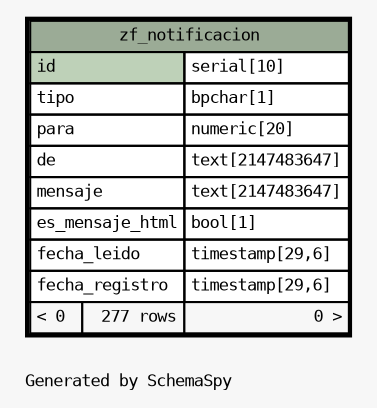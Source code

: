 // dot 2.38.0 on Linux 3.16.0-4-amd64
// SchemaSpy rev 590
digraph "oneDegreeRelationshipsDiagram" {
  graph [
    rankdir="RL"
    bgcolor="#f7f7f7"
    label="\nGenerated by SchemaSpy"
    labeljust="l"
    nodesep="0.18"
    ranksep="0.46"
    fontname="monospace"
    fontsize="8"
  ];
  node [
    fontname="monospace"
    fontsize="8"
    shape="plaintext"
  ];
  edge [
    arrowsize="0.8"
  ];
  "zf_notificacion" [
    label=<
    <TABLE BORDER="2" CELLBORDER="1" CELLSPACING="0" BGCOLOR="#ffffff">
      <TR><TD COLSPAN="3" BGCOLOR="#9bab96" ALIGN="CENTER">zf_notificacion</TD></TR>
      <TR><TD PORT="id" COLSPAN="2" BGCOLOR="#bed1b8" ALIGN="LEFT">id</TD><TD PORT="id.type" ALIGN="LEFT">serial[10]</TD></TR>
      <TR><TD PORT="tipo" COLSPAN="2" ALIGN="LEFT">tipo</TD><TD PORT="tipo.type" ALIGN="LEFT">bpchar[1]</TD></TR>
      <TR><TD PORT="para" COLSPAN="2" ALIGN="LEFT">para</TD><TD PORT="para.type" ALIGN="LEFT">numeric[20]</TD></TR>
      <TR><TD PORT="de" COLSPAN="2" ALIGN="LEFT">de</TD><TD PORT="de.type" ALIGN="LEFT">text[2147483647]</TD></TR>
      <TR><TD PORT="mensaje" COLSPAN="2" ALIGN="LEFT">mensaje</TD><TD PORT="mensaje.type" ALIGN="LEFT">text[2147483647]</TD></TR>
      <TR><TD PORT="es_mensaje_html" COLSPAN="2" ALIGN="LEFT">es_mensaje_html</TD><TD PORT="es_mensaje_html.type" ALIGN="LEFT">bool[1]</TD></TR>
      <TR><TD PORT="fecha_leido" COLSPAN="2" ALIGN="LEFT">fecha_leido</TD><TD PORT="fecha_leido.type" ALIGN="LEFT">timestamp[29,6]</TD></TR>
      <TR><TD PORT="fecha_registro" COLSPAN="2" ALIGN="LEFT">fecha_registro</TD><TD PORT="fecha_registro.type" ALIGN="LEFT">timestamp[29,6]</TD></TR>
      <TR><TD ALIGN="LEFT" BGCOLOR="#f7f7f7">&lt; 0</TD><TD ALIGN="RIGHT" BGCOLOR="#f7f7f7">277 rows</TD><TD ALIGN="RIGHT" BGCOLOR="#f7f7f7">0 &gt;</TD></TR>
    </TABLE>>
    URL="zf_notificacion.html"
    tooltip="zf_notificacion"
  ];
}
